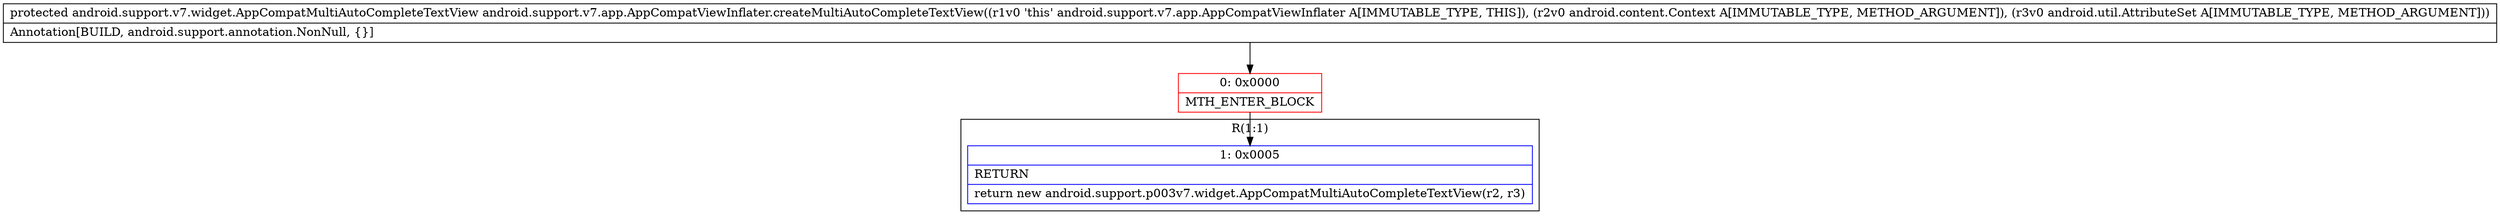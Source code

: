 digraph "CFG forandroid.support.v7.app.AppCompatViewInflater.createMultiAutoCompleteTextView(Landroid\/content\/Context;Landroid\/util\/AttributeSet;)Landroid\/support\/v7\/widget\/AppCompatMultiAutoCompleteTextView;" {
subgraph cluster_Region_912193469 {
label = "R(1:1)";
node [shape=record,color=blue];
Node_1 [shape=record,label="{1\:\ 0x0005|RETURN\l|return new android.support.p003v7.widget.AppCompatMultiAutoCompleteTextView(r2, r3)\l}"];
}
Node_0 [shape=record,color=red,label="{0\:\ 0x0000|MTH_ENTER_BLOCK\l}"];
MethodNode[shape=record,label="{protected android.support.v7.widget.AppCompatMultiAutoCompleteTextView android.support.v7.app.AppCompatViewInflater.createMultiAutoCompleteTextView((r1v0 'this' android.support.v7.app.AppCompatViewInflater A[IMMUTABLE_TYPE, THIS]), (r2v0 android.content.Context A[IMMUTABLE_TYPE, METHOD_ARGUMENT]), (r3v0 android.util.AttributeSet A[IMMUTABLE_TYPE, METHOD_ARGUMENT]))  | Annotation[BUILD, android.support.annotation.NonNull, \{\}]\l}"];
MethodNode -> Node_0;
Node_0 -> Node_1;
}

